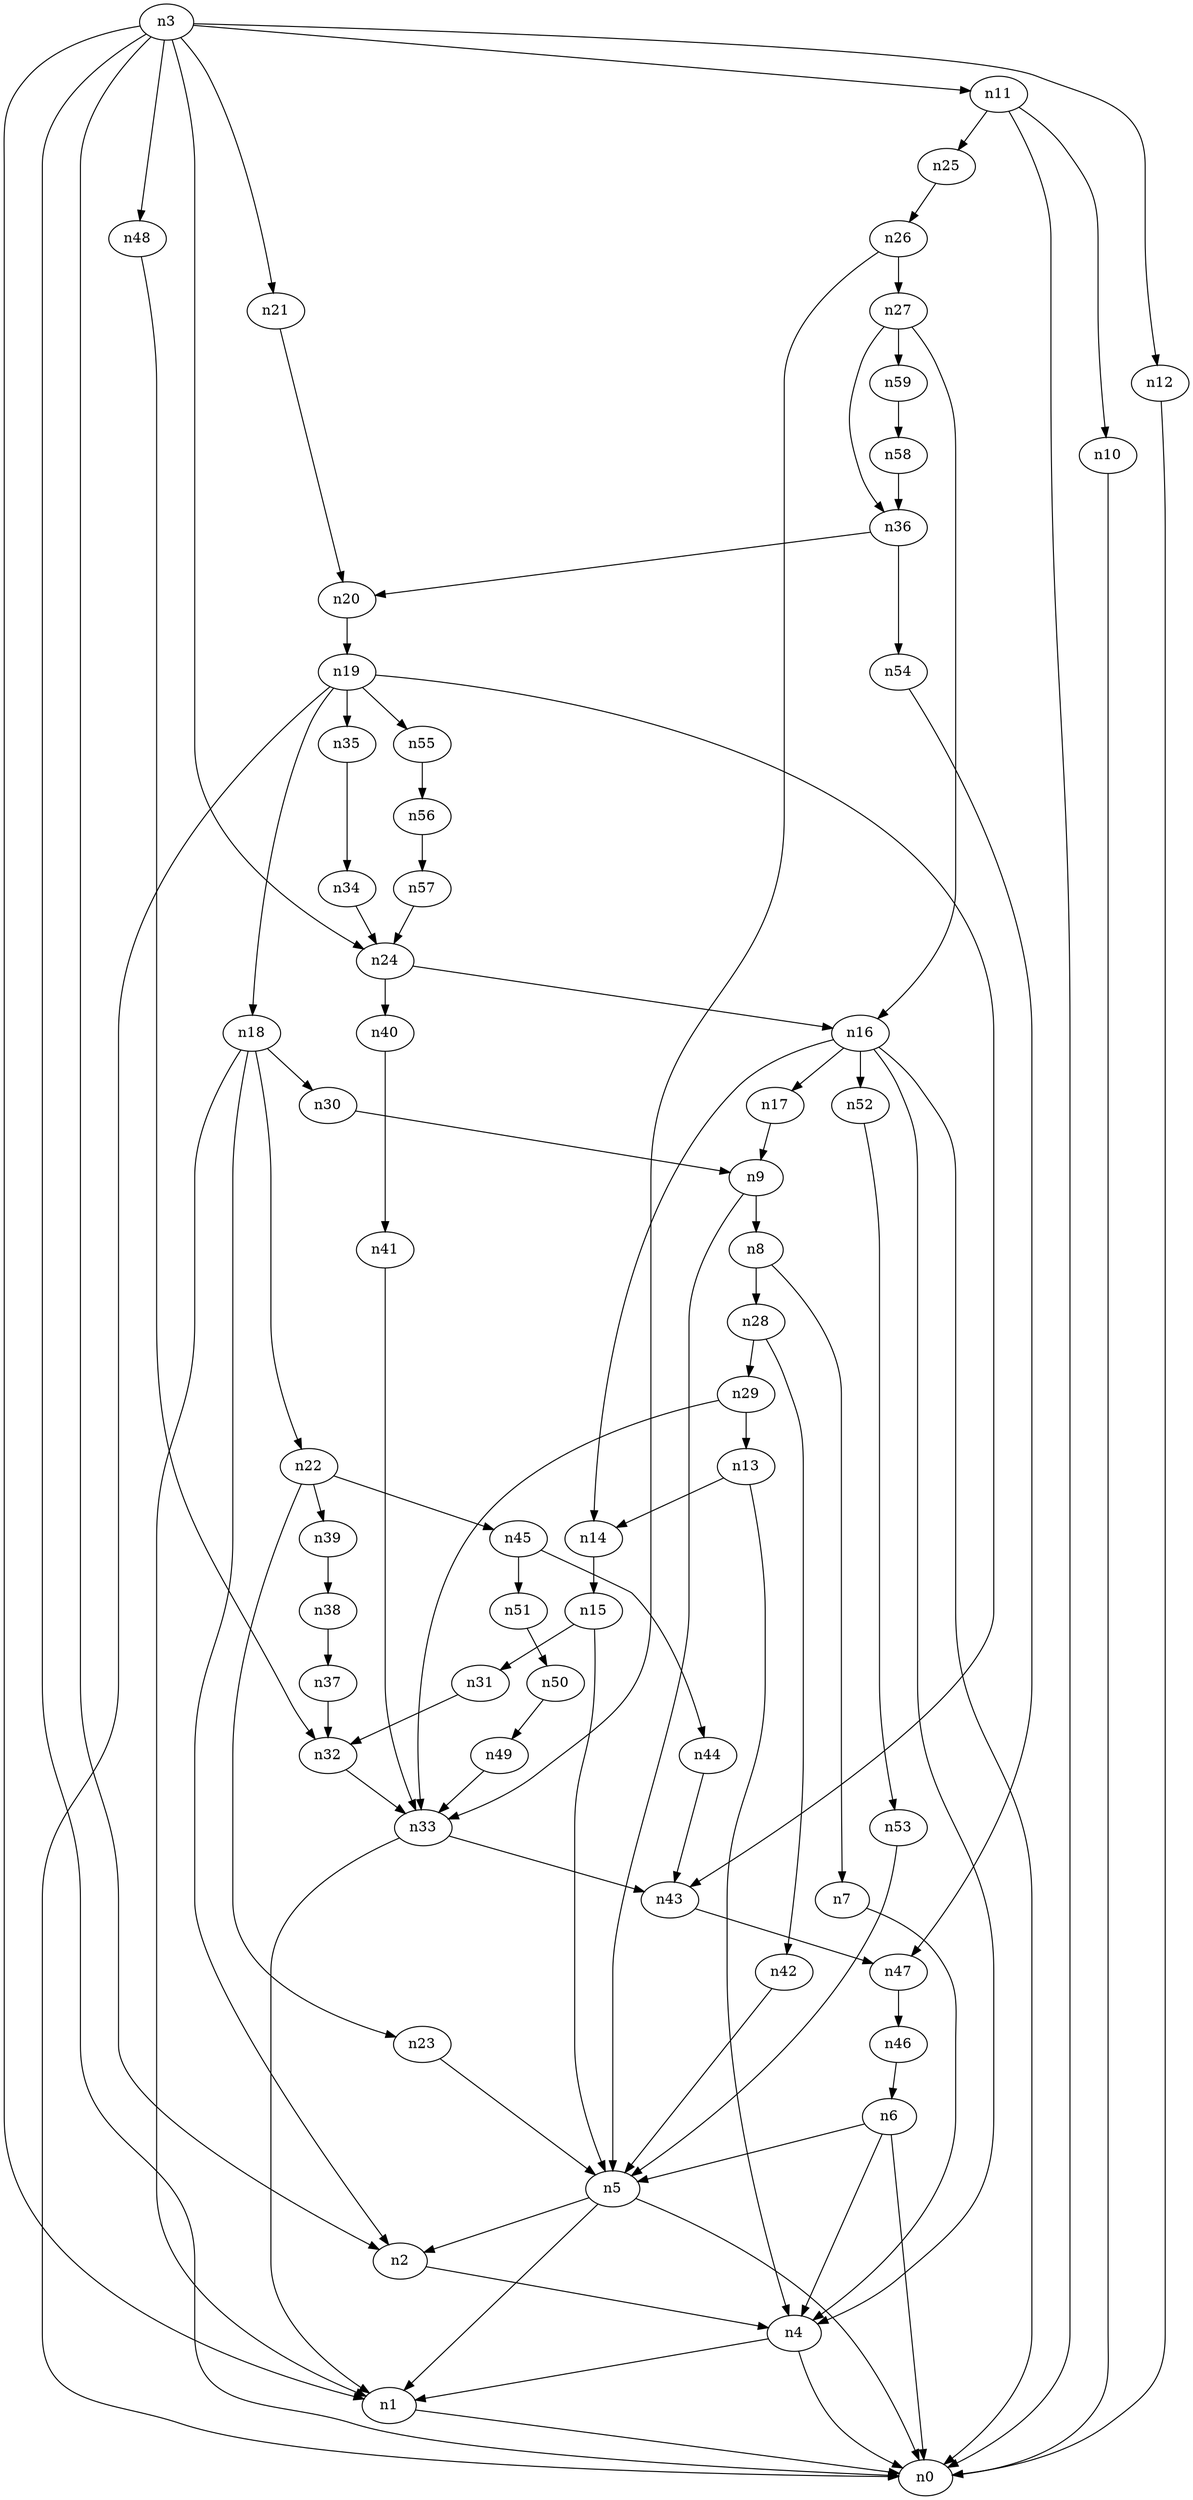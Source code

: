 digraph G {
	n1 -> n0	 [_graphml_id=e11];
	n2 -> n4	 [_graphml_id=e7];
	n3 -> n0	 [_graphml_id=e0];
	n3 -> n1	 [_graphml_id=e3];
	n3 -> n2	 [_graphml_id=e6];
	n3 -> n11	 [_graphml_id=e19];
	n3 -> n12	 [_graphml_id=e20];
	n3 -> n21	 [_graphml_id=e35];
	n3 -> n24	 [_graphml_id=e39];
	n3 -> n48	 [_graphml_id=e79];
	n4 -> n0	 [_graphml_id=e1];
	n4 -> n1	 [_graphml_id=e4];
	n5 -> n0	 [_graphml_id=e2];
	n5 -> n1	 [_graphml_id=e5];
	n5 -> n2	 [_graphml_id=e8];
	n6 -> n0	 [_graphml_id=e12];
	n6 -> n4	 [_graphml_id=e10];
	n6 -> n5	 [_graphml_id=e9];
	n7 -> n4	 [_graphml_id=e13];
	n8 -> n7	 [_graphml_id=e14];
	n8 -> n28	 [_graphml_id=e46];
	n9 -> n5	 [_graphml_id=e16];
	n9 -> n8	 [_graphml_id=e15];
	n10 -> n0	 [_graphml_id=e17];
	n11 -> n0	 [_graphml_id=e22];
	n11 -> n10	 [_graphml_id=e18];
	n11 -> n25	 [_graphml_id=e42];
	n12 -> n0	 [_graphml_id=e21];
	n13 -> n4	 [_graphml_id=e23];
	n13 -> n14	 [_graphml_id=e24];
	n14 -> n15	 [_graphml_id=e25];
	n15 -> n5	 [_graphml_id=e26];
	n15 -> n31	 [_graphml_id=e52];
	n16 -> n0	 [_graphml_id=e27];
	n16 -> n4	 [_graphml_id=e41];
	n16 -> n14	 [_graphml_id=e81];
	n16 -> n17	 [_graphml_id=e28];
	n16 -> n52	 [_graphml_id=e86];
	n17 -> n9	 [_graphml_id=e29];
	n18 -> n1	 [_graphml_id=e30];
	n18 -> n2	 [_graphml_id=e31];
	n18 -> n22	 [_graphml_id=e36];
	n18 -> n30	 [_graphml_id=e50];
	n19 -> n0	 [_graphml_id=e32];
	n19 -> n18	 [_graphml_id=e51];
	n19 -> n35	 [_graphml_id=e58];
	n19 -> n43	 [_graphml_id=e91];
	n19 -> n55	 [_graphml_id=e92];
	n20 -> n19	 [_graphml_id=e33];
	n21 -> n20	 [_graphml_id=e34];
	n22 -> n23	 [_graphml_id=e37];
	n22 -> n39	 [_graphml_id=e65];
	n22 -> n45	 [_graphml_id=e75];
	n23 -> n5	 [_graphml_id=e38];
	n24 -> n16	 [_graphml_id=e40];
	n24 -> n40	 [_graphml_id=e66];
	n25 -> n26	 [_graphml_id=e43];
	n26 -> n27	 [_graphml_id=e44];
	n26 -> n33	 [_graphml_id=e61];
	n27 -> n16	 [_graphml_id=e45];
	n27 -> n36	 [_graphml_id=e59];
	n27 -> n59	 [_graphml_id=e98];
	n28 -> n29	 [_graphml_id=e47];
	n28 -> n42	 [_graphml_id=e70];
	n29 -> n13	 [_graphml_id=e48];
	n29 -> n33	 [_graphml_id=e55];
	n30 -> n9	 [_graphml_id=e49];
	n31 -> n32	 [_graphml_id=e53];
	n32 -> n33	 [_graphml_id=e54];
	n33 -> n1	 [_graphml_id=e71];
	n33 -> n43	 [_graphml_id=e72];
	n34 -> n24	 [_graphml_id=e56];
	n35 -> n34	 [_graphml_id=e57];
	n36 -> n20	 [_graphml_id=e60];
	n36 -> n54	 [_graphml_id=e90];
	n37 -> n32	 [_graphml_id=e62];
	n38 -> n37	 [_graphml_id=e63];
	n39 -> n38	 [_graphml_id=e64];
	n40 -> n41	 [_graphml_id=e67];
	n41 -> n33	 [_graphml_id=e68];
	n42 -> n5	 [_graphml_id=e69];
	n43 -> n47	 [_graphml_id=e78];
	n44 -> n43	 [_graphml_id=e73];
	n45 -> n44	 [_graphml_id=e74];
	n45 -> n51	 [_graphml_id=e85];
	n46 -> n6	 [_graphml_id=e76];
	n47 -> n46	 [_graphml_id=e77];
	n48 -> n32	 [_graphml_id=e80];
	n49 -> n33	 [_graphml_id=e82];
	n50 -> n49	 [_graphml_id=e83];
	n51 -> n50	 [_graphml_id=e84];
	n52 -> n53	 [_graphml_id=e87];
	n53 -> n5	 [_graphml_id=e88];
	n54 -> n47	 [_graphml_id=e89];
	n55 -> n56	 [_graphml_id=e93];
	n56 -> n57	 [_graphml_id=e94];
	n57 -> n24	 [_graphml_id=e95];
	n58 -> n36	 [_graphml_id=e96];
	n59 -> n58	 [_graphml_id=e97];
}
